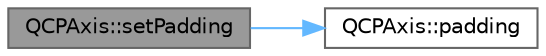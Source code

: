 digraph "QCPAxis::setPadding"
{
 // LATEX_PDF_SIZE
  bgcolor="transparent";
  edge [fontname=Helvetica,fontsize=10,labelfontname=Helvetica,labelfontsize=10];
  node [fontname=Helvetica,fontsize=10,shape=box,height=0.2,width=0.4];
  rankdir="LR";
  Node1 [label="QCPAxis::setPadding",height=0.2,width=0.4,color="gray40", fillcolor="grey60", style="filled", fontcolor="black",tooltip=" "];
  Node1 -> Node2 [color="steelblue1",style="solid"];
  Node2 [label="QCPAxis::padding",height=0.2,width=0.4,color="grey40", fillcolor="white", style="filled",URL="$class_q_c_p_axis.html#a07df379d5c017b8f3a4702532eb037b2",tooltip=" "];
}
